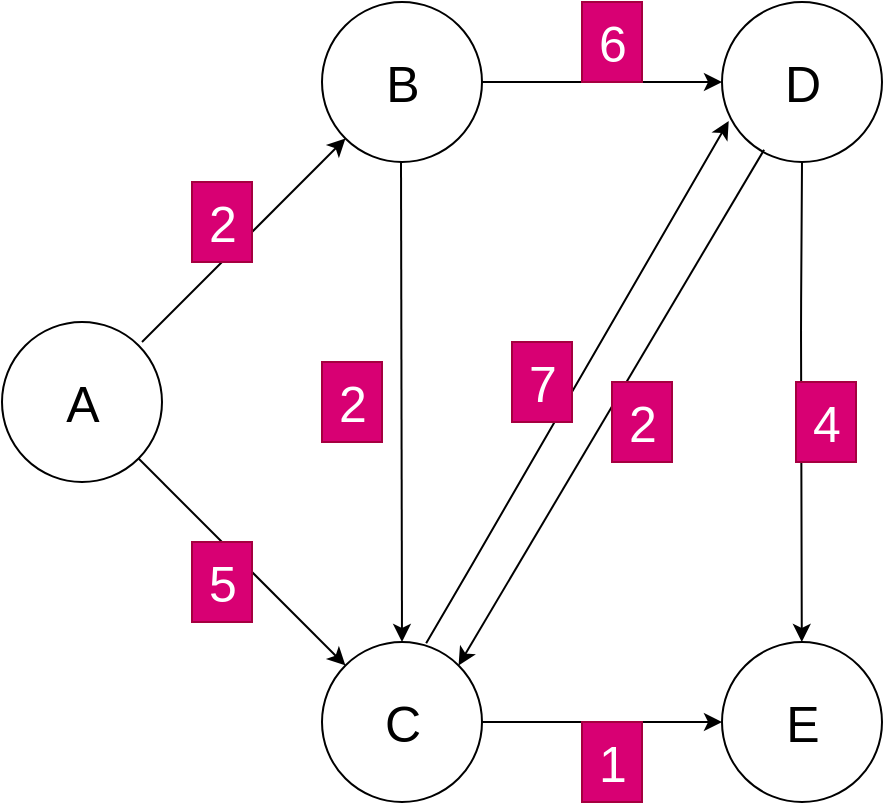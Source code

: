 <mxfile>
    <diagram id="AFB7giY2CppGXmA1lDLM" name="第 1 页">
        <mxGraphModel dx="890" dy="451" grid="1" gridSize="10" guides="1" tooltips="1" connect="1" arrows="1" fold="1" page="1" pageScale="1" pageWidth="200" pageHeight="500" math="0" shadow="0">
            <root>
                <mxCell id="0"/>
                <mxCell id="1" parent="0"/>
                <mxCell id="2" value="" style="ellipse;whiteSpace=wrap;html=1;aspect=fixed;" parent="1" vertex="1">
                    <mxGeometry x="40" y="200" width="80" height="80" as="geometry"/>
                </mxCell>
                <mxCell id="3" value="" style="ellipse;whiteSpace=wrap;html=1;aspect=fixed;" parent="1" vertex="1">
                    <mxGeometry x="400" y="360" width="80" height="80" as="geometry"/>
                </mxCell>
                <mxCell id="4" value="" style="ellipse;whiteSpace=wrap;html=1;aspect=fixed;" parent="1" vertex="1">
                    <mxGeometry x="400" y="40" width="80" height="80" as="geometry"/>
                </mxCell>
                <mxCell id="5" value="" style="ellipse;whiteSpace=wrap;html=1;aspect=fixed;" parent="1" vertex="1">
                    <mxGeometry x="200" y="360" width="80" height="80" as="geometry"/>
                </mxCell>
                <mxCell id="6" value="" style="ellipse;whiteSpace=wrap;html=1;aspect=fixed;" parent="1" vertex="1">
                    <mxGeometry x="200" y="40" width="80" height="80" as="geometry"/>
                </mxCell>
                <mxCell id="7" value="" style="endArrow=classic;html=1;entryX=0;entryY=1;entryDx=0;entryDy=0;" parent="1" target="6" edge="1">
                    <mxGeometry width="50" height="50" relative="1" as="geometry">
                        <mxPoint x="110" y="210" as="sourcePoint"/>
                        <mxPoint x="160" y="160" as="targetPoint"/>
                    </mxGeometry>
                </mxCell>
                <mxCell id="10" value="" style="endArrow=classic;html=1;entryX=0;entryY=0;entryDx=0;entryDy=0;exitX=1;exitY=1;exitDx=0;exitDy=0;" parent="1" source="2" target="5" edge="1">
                    <mxGeometry width="50" height="50" relative="1" as="geometry">
                        <mxPoint x="120" y="280" as="sourcePoint"/>
                        <mxPoint x="200" y="330" as="targetPoint"/>
                        <Array as="points"/>
                    </mxGeometry>
                </mxCell>
                <mxCell id="11" value="" style="endArrow=classic;html=1;entryX=0;entryY=0.5;entryDx=0;entryDy=0;" parent="1" target="4" edge="1">
                    <mxGeometry width="50" height="50" relative="1" as="geometry">
                        <mxPoint x="280" y="80" as="sourcePoint"/>
                        <mxPoint x="330" y="30" as="targetPoint"/>
                    </mxGeometry>
                </mxCell>
                <mxCell id="12" value="" style="endArrow=classic;html=1;entryX=0;entryY=0.5;entryDx=0;entryDy=0;" parent="1" target="3" edge="1">
                    <mxGeometry width="50" height="50" relative="1" as="geometry">
                        <mxPoint x="280" y="400" as="sourcePoint"/>
                        <mxPoint x="330" y="350" as="targetPoint"/>
                    </mxGeometry>
                </mxCell>
                <mxCell id="13" value="" style="endArrow=classic;html=1;entryX=0.042;entryY=0.744;entryDx=0;entryDy=0;entryPerimeter=0;exitX=0.651;exitY=0.008;exitDx=0;exitDy=0;exitPerimeter=0;" parent="1" source="5" target="4" edge="1">
                    <mxGeometry width="50" height="50" relative="1" as="geometry">
                        <mxPoint x="250" y="360" as="sourcePoint"/>
                        <mxPoint x="290" y="310" as="targetPoint"/>
                        <Array as="points">
                            <mxPoint x="270" y="330"/>
                        </Array>
                    </mxGeometry>
                </mxCell>
                <mxCell id="14" value="" style="endArrow=classic;html=1;entryX=0.5;entryY=0;entryDx=0;entryDy=0;" parent="1" target="5" edge="1">
                    <mxGeometry width="50" height="50" relative="1" as="geometry">
                        <mxPoint x="239.5" y="120" as="sourcePoint"/>
                        <mxPoint x="239.5" y="190" as="targetPoint"/>
                    </mxGeometry>
                </mxCell>
                <mxCell id="15" value="" style="endArrow=classic;html=1;entryX=1;entryY=0;entryDx=0;entryDy=0;exitX=0.263;exitY=0.924;exitDx=0;exitDy=0;exitPerimeter=0;" parent="1" source="4" target="5" edge="1">
                    <mxGeometry width="50" height="50" relative="1" as="geometry">
                        <mxPoint x="430" y="120" as="sourcePoint"/>
                        <mxPoint x="350" y="190" as="targetPoint"/>
                    </mxGeometry>
                </mxCell>
                <mxCell id="16" value="" style="endArrow=classic;html=1;exitX=0.5;exitY=1;exitDx=0;exitDy=0;" parent="1" source="4" target="3" edge="1">
                    <mxGeometry width="50" height="50" relative="1" as="geometry">
                        <mxPoint x="439.5" y="160" as="sourcePoint"/>
                        <mxPoint x="439.5" y="290" as="targetPoint"/>
                        <Array as="points">
                            <mxPoint x="439.5" y="200"/>
                        </Array>
                    </mxGeometry>
                </mxCell>
                <mxCell id="18" value="A" style="text;html=1;resizable=0;autosize=1;align=center;verticalAlign=middle;points=[];fillColor=none;strokeColor=none;rounded=0;fontSize=25;" parent="1" vertex="1">
                    <mxGeometry x="65" y="220" width="30" height="40" as="geometry"/>
                </mxCell>
                <mxCell id="19" value="B" style="text;html=1;resizable=0;autosize=1;align=center;verticalAlign=middle;points=[];fillColor=none;strokeColor=none;rounded=0;fontSize=25;" parent="1" vertex="1">
                    <mxGeometry x="225" y="60" width="30" height="40" as="geometry"/>
                </mxCell>
                <mxCell id="20" value="C" style="text;html=1;resizable=0;autosize=1;align=center;verticalAlign=middle;points=[];fillColor=none;strokeColor=none;rounded=0;fontSize=25;" parent="1" vertex="1">
                    <mxGeometry x="225" y="380" width="30" height="40" as="geometry"/>
                </mxCell>
                <mxCell id="21" value="&lt;font style=&quot;font-size: 25px&quot;&gt;D&lt;/font&gt;" style="text;html=1;resizable=0;autosize=1;align=center;verticalAlign=middle;points=[];fillColor=none;strokeColor=none;rounded=0;" parent="1" vertex="1">
                    <mxGeometry x="425" y="70" width="30" height="20" as="geometry"/>
                </mxCell>
                <mxCell id="22" value="E" style="text;html=1;resizable=0;autosize=1;align=center;verticalAlign=middle;points=[];fillColor=none;strokeColor=none;rounded=0;fontSize=25;" parent="1" vertex="1">
                    <mxGeometry x="425" y="380" width="30" height="40" as="geometry"/>
                </mxCell>
                <mxCell id="23" value="2" style="text;html=1;resizable=0;autosize=1;align=center;verticalAlign=middle;points=[];fillColor=#d80073;strokeColor=#A50040;rounded=0;fontSize=25;fontColor=#ffffff;" parent="1" vertex="1">
                    <mxGeometry x="135" y="130" width="30" height="40" as="geometry"/>
                </mxCell>
                <mxCell id="24" value="5" style="text;html=1;resizable=0;autosize=1;align=center;verticalAlign=middle;points=[];fillColor=#d80073;strokeColor=#A50040;rounded=0;fontSize=25;fontColor=#ffffff;" parent="1" vertex="1">
                    <mxGeometry x="135" y="310" width="30" height="40" as="geometry"/>
                </mxCell>
                <mxCell id="25" value="2" style="text;html=1;resizable=0;autosize=1;align=center;verticalAlign=middle;points=[];fillColor=#d80073;strokeColor=#A50040;rounded=0;fontSize=25;fontColor=#ffffff;" parent="1" vertex="1">
                    <mxGeometry x="200" y="220" width="30" height="40" as="geometry"/>
                </mxCell>
                <mxCell id="26" value="6" style="text;html=1;resizable=0;autosize=1;align=center;verticalAlign=middle;points=[];fillColor=#d80073;strokeColor=#A50040;rounded=0;fontSize=25;fontColor=#ffffff;" parent="1" vertex="1">
                    <mxGeometry x="330" y="40" width="30" height="40" as="geometry"/>
                </mxCell>
                <mxCell id="27" value="7" style="text;html=1;resizable=0;autosize=1;align=center;verticalAlign=middle;points=[];fillColor=#d80073;strokeColor=#A50040;rounded=0;fontSize=25;fontColor=#ffffff;" parent="1" vertex="1">
                    <mxGeometry x="295" y="210" width="30" height="40" as="geometry"/>
                </mxCell>
                <mxCell id="28" value="2" style="text;html=1;resizable=0;autosize=1;align=center;verticalAlign=middle;points=[];fillColor=#d80073;strokeColor=#A50040;rounded=0;fontSize=25;fontColor=#ffffff;" parent="1" vertex="1">
                    <mxGeometry x="345" y="230" width="30" height="40" as="geometry"/>
                </mxCell>
                <mxCell id="29" value="1" style="text;html=1;resizable=0;autosize=1;align=center;verticalAlign=middle;points=[];fillColor=#d80073;strokeColor=#A50040;rounded=0;fontSize=25;fontColor=#ffffff;" parent="1" vertex="1">
                    <mxGeometry x="330" y="400" width="30" height="40" as="geometry"/>
                </mxCell>
                <mxCell id="30" value="4" style="text;html=1;resizable=0;autosize=1;align=center;verticalAlign=middle;points=[];fillColor=#d80073;strokeColor=#A50040;rounded=0;fontSize=25;fontColor=#ffffff;" parent="1" vertex="1">
                    <mxGeometry x="437" y="230" width="30" height="40" as="geometry"/>
                </mxCell>
            </root>
        </mxGraphModel>
    </diagram>
</mxfile>